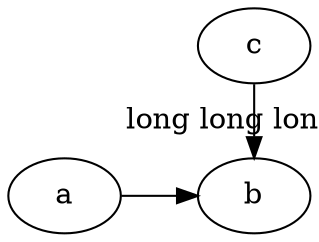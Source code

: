 digraph if {
	graph [rankdir=LR];
	node [label="\N"];
	graph [bb="0,0,226,124"];
	{
		graph [rank=same,
			bb=""];
		b [pos="199,18", width="0.75", height="0.50"];
		c [pos="199,106", width="0.75", height="0.50"];
	}
	a [pos="27,18", width="0.75", height="0.50"];
	a -> b [pos="e,172,18 54,18 84,18 129,18 162,18"];
	c -> b [label="long long long", pos="e,199,36 199,88 199,74 199,60 199,46", lp="113,62"];
}
